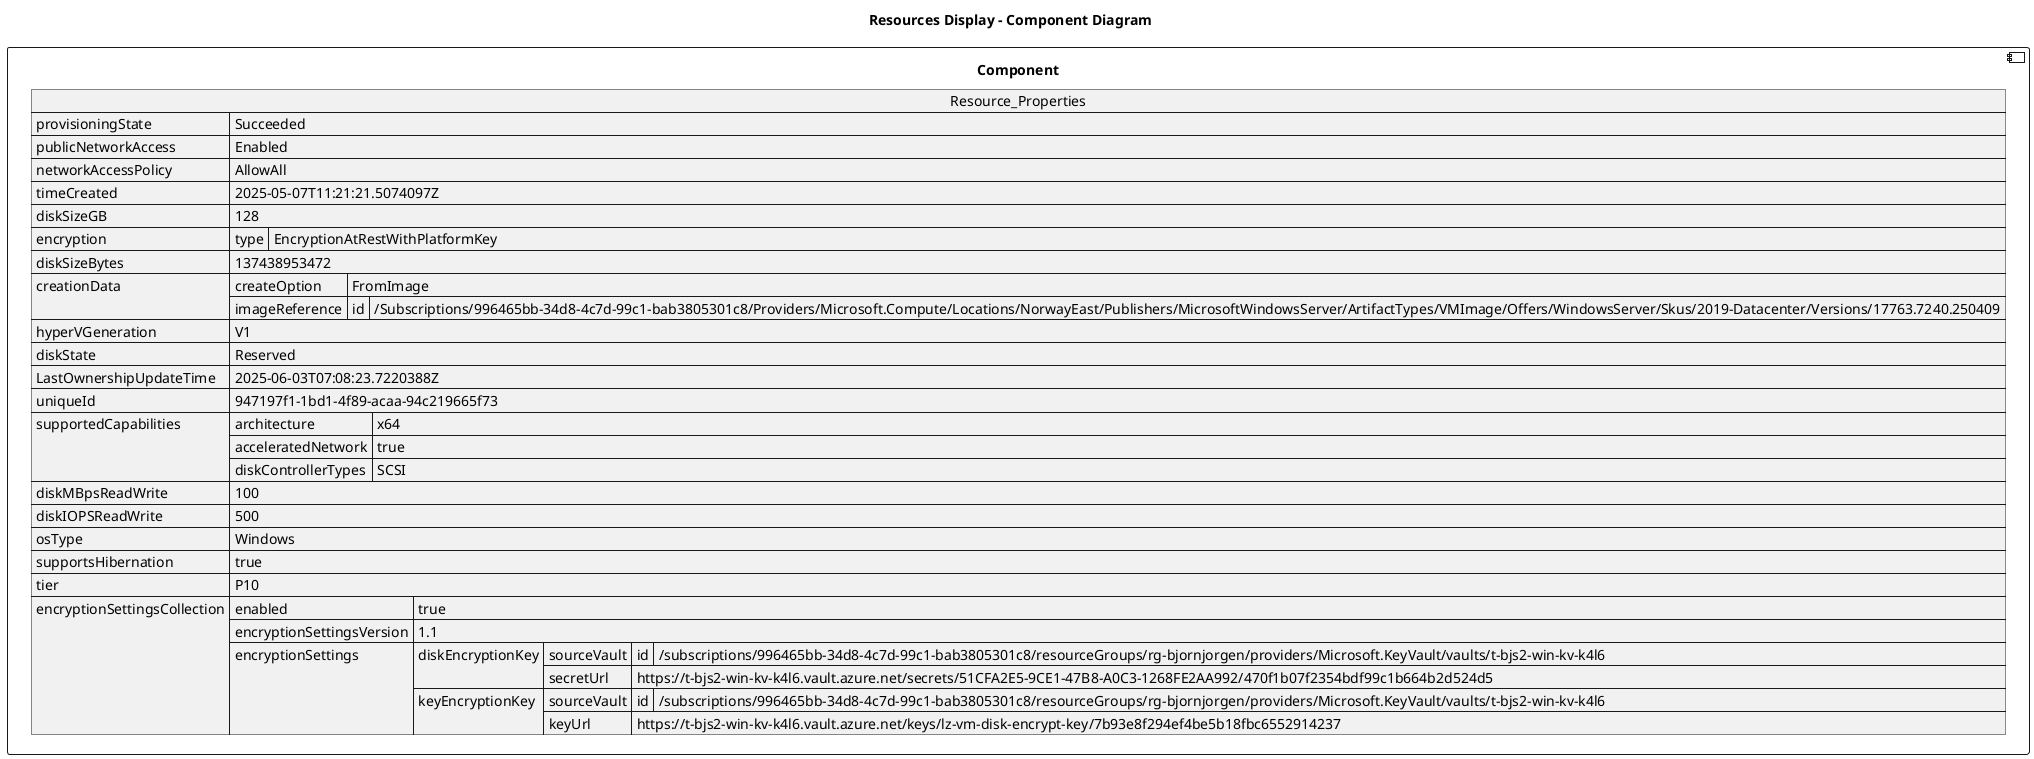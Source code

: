 @startuml

title Resources Display - Component Diagram

component Component {

json  Resource_Properties {
  "provisioningState": "Succeeded",
  "publicNetworkAccess": "Enabled",
  "networkAccessPolicy": "AllowAll",
  "timeCreated": "2025-05-07T11:21:21.5074097Z",
  "diskSizeGB": 128,
  "encryption": {
    "type": "EncryptionAtRestWithPlatformKey"
  },
  "diskSizeBytes": 137438953472,
  "creationData": {
    "createOption": "FromImage",
    "imageReference": {
      "id": "/Subscriptions/996465bb-34d8-4c7d-99c1-bab3805301c8/Providers/Microsoft.Compute/Locations/NorwayEast/Publishers/MicrosoftWindowsServer/ArtifactTypes/VMImage/Offers/WindowsServer/Skus/2019-Datacenter/Versions/17763.7240.250409"
    }
  },
  "hyperVGeneration": "V1",
  "diskState": "Reserved",
  "LastOwnershipUpdateTime": "2025-06-03T07:08:23.7220388Z",
  "uniqueId": "947197f1-1bd1-4f89-acaa-94c219665f73",
  "supportedCapabilities": {
    "architecture": "x64",
    "acceleratedNetwork": true,
    "diskControllerTypes": "SCSI"
  },
  "diskMBpsReadWrite": 100,
  "diskIOPSReadWrite": 500,
  "osType": "Windows",
  "supportsHibernation": true,
  "tier": "P10",
  "encryptionSettingsCollection": {
    "enabled": true,
    "encryptionSettingsVersion": "1.1",
    "encryptionSettings": [
      {
        "diskEncryptionKey": {
          "sourceVault": {
            "id": "/subscriptions/996465bb-34d8-4c7d-99c1-bab3805301c8/resourceGroups/rg-bjornjorgen/providers/Microsoft.KeyVault/vaults/t-bjs2-win-kv-k4l6"
          },
          "secretUrl": "https://t-bjs2-win-kv-k4l6.vault.azure.net/secrets/51CFA2E5-9CE1-47B8-A0C3-1268FE2AA992/470f1b07f2354bdf99c1b664b2d524d5"
        },
        "keyEncryptionKey": {
          "sourceVault": {
            "id": "/subscriptions/996465bb-34d8-4c7d-99c1-bab3805301c8/resourceGroups/rg-bjornjorgen/providers/Microsoft.KeyVault/vaults/t-bjs2-win-kv-k4l6"
          },
          "keyUrl": "https://t-bjs2-win-kv-k4l6.vault.azure.net/keys/lz-vm-disk-encrypt-key/7b93e8f294ef4be5b18fbc6552914237"
        }
      }
    ]
  }
}
}
@enduml
